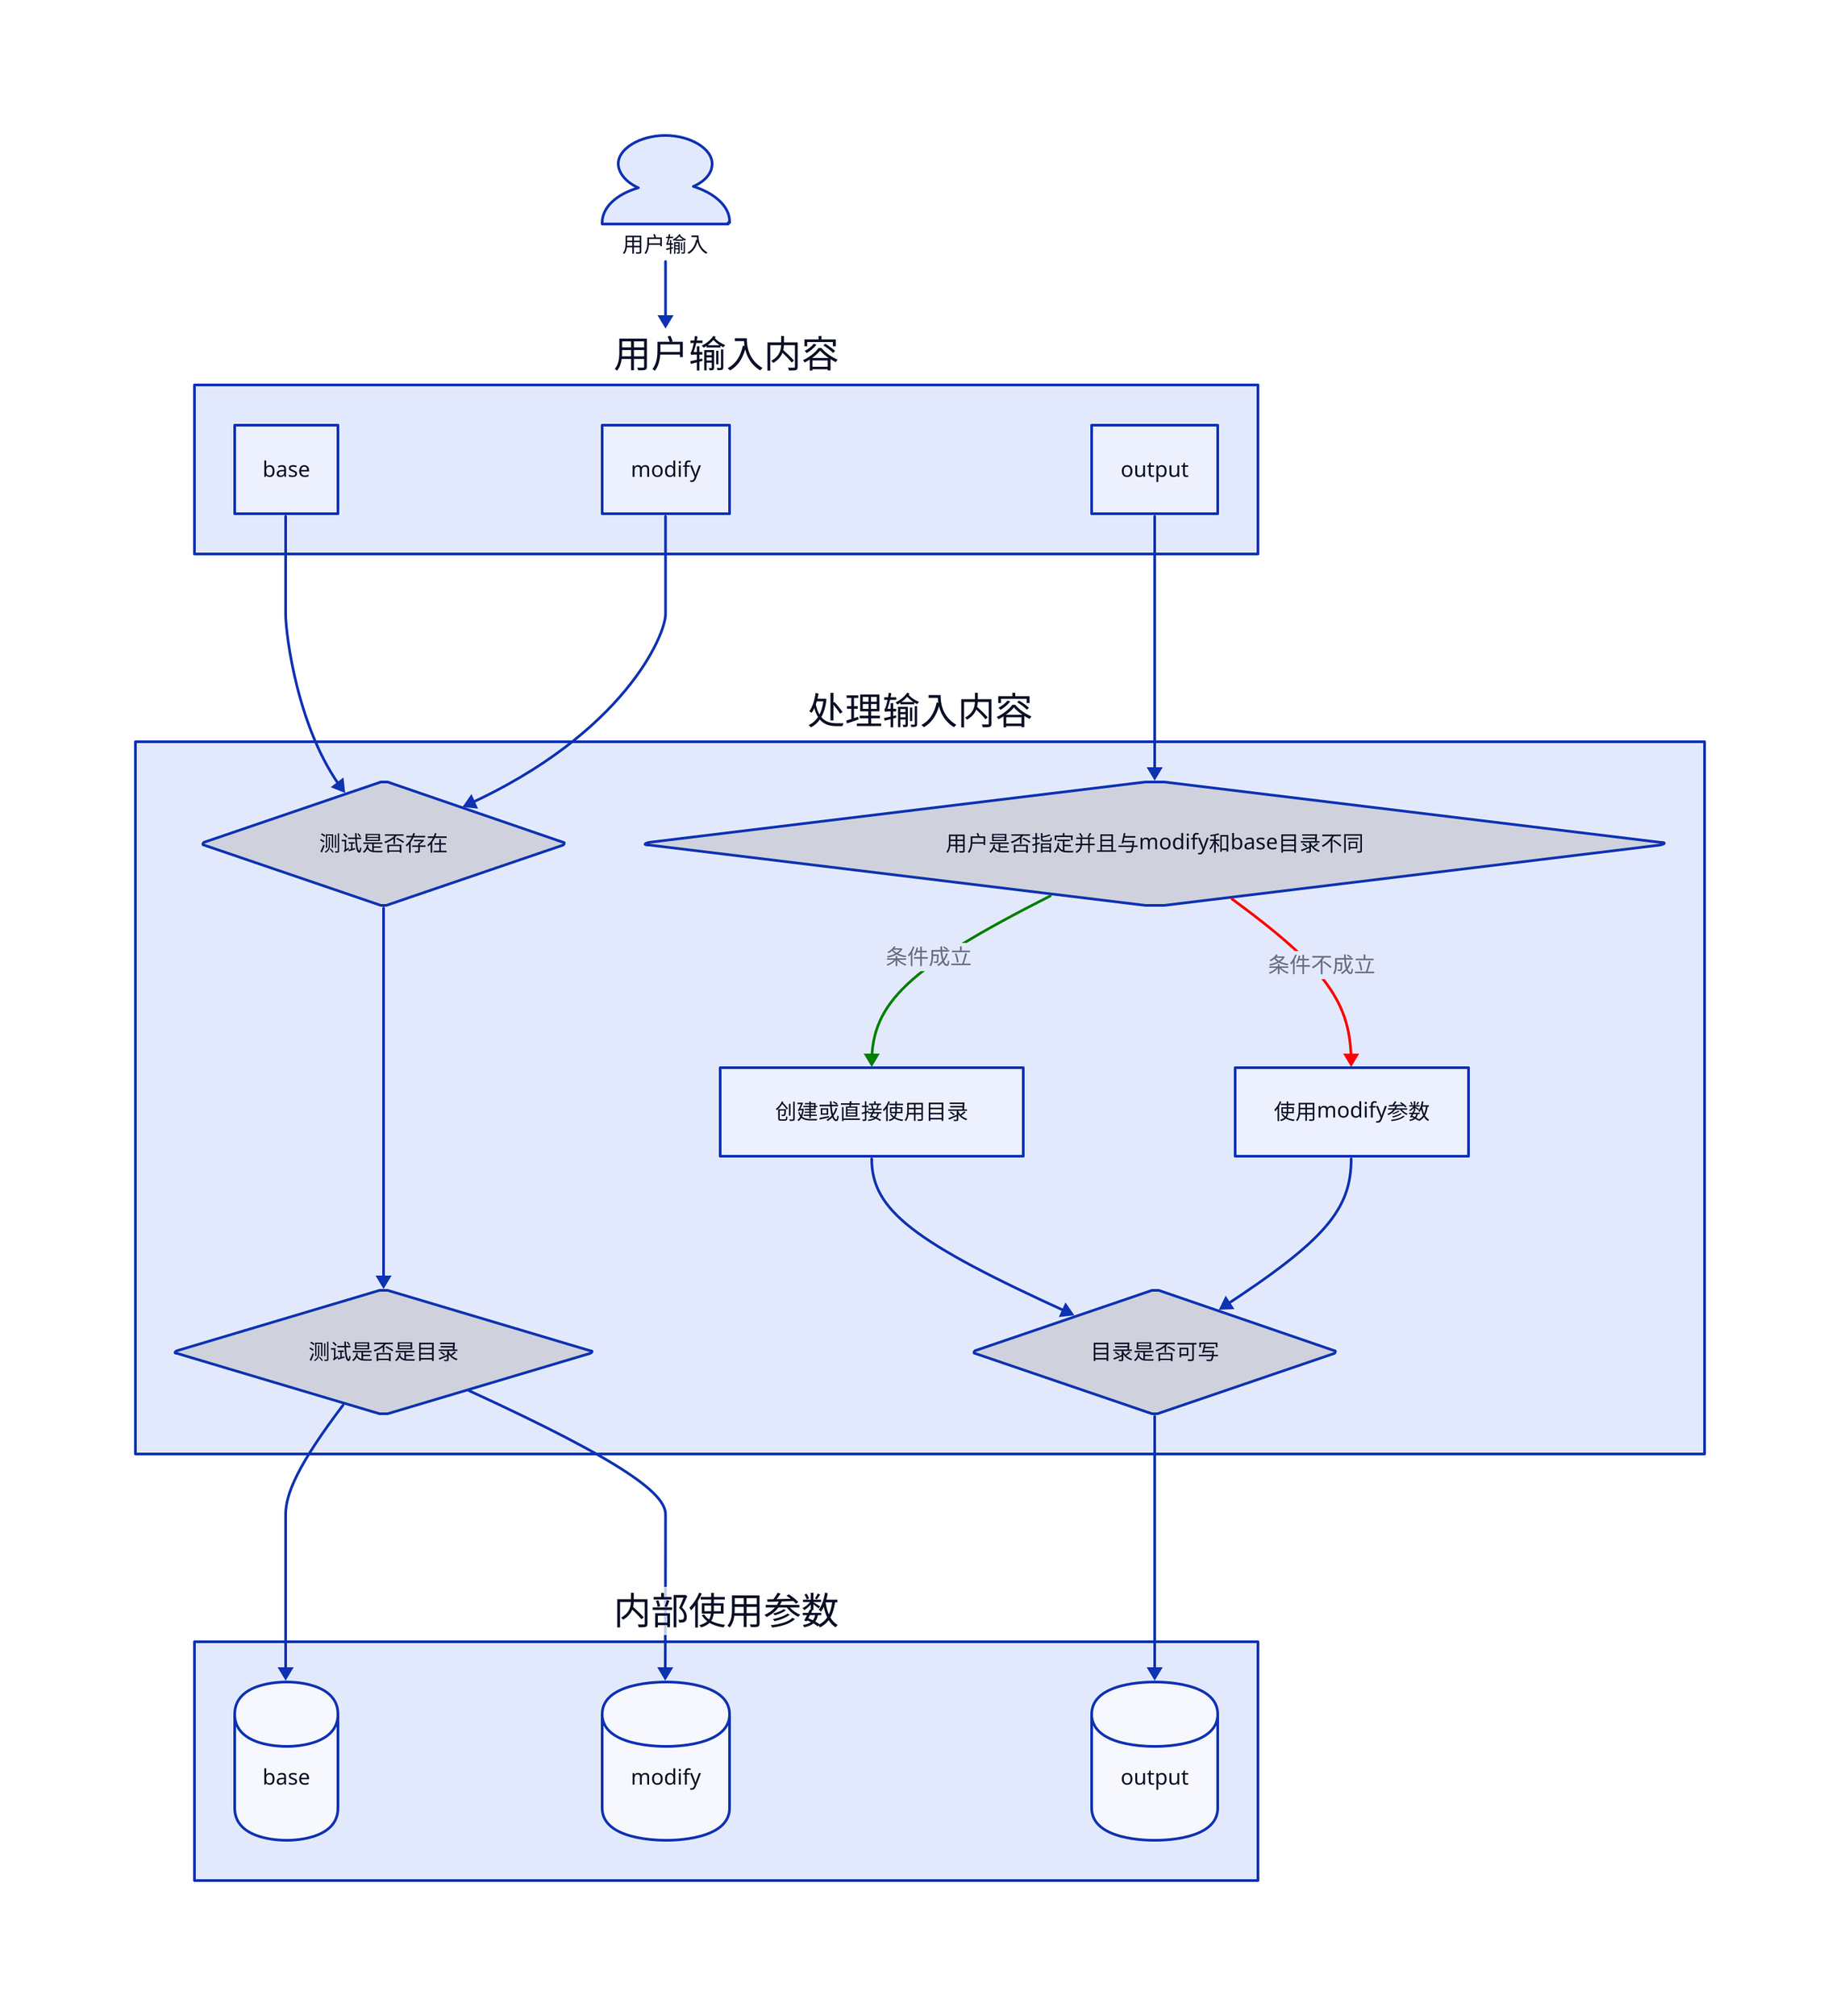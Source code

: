 user: 用户输入 {
	shape: person
}
user -> cli
cli: 用户输入内容 {
	base
	modify
	output
}

cli.base -> args_test.exists
cli.modify -> args_test.exists
cli.output -> args_test.some

args_test: 处理输入内容 {
	exists: 测试是否存在 {
		shape: diamond
	}
	exists -> is_dir

	is_dir: 测试是否是目录 {
		shape: diamond
	}
	# output 部分

	some: 用户是否指定并且与modify和base目录不同 {
		shape: diamond
	}
	some -> clone: 条件不成立 {
		style.stroke: red
	}
	some -> create_or_use: 条件成立 {
		style.stroke: green
	}
	create_or_use: 创建或直接使用目录
	clone: 使用modify参数
	create_or_use -> writable
	clone -> writable
	writable: 目录是否可写 {
		shape: diamond
	}
	# 测试完成
	is_dir -> _.data.base
	is_dir -> _.data.modify
	writable -> _.data.output
}
data: 内部使用参数 {
	base: {
		shape: cylinder
	}
	modify: {
		shape: cylinder
	}
	output: {
		shape: cylinder
	}
}
